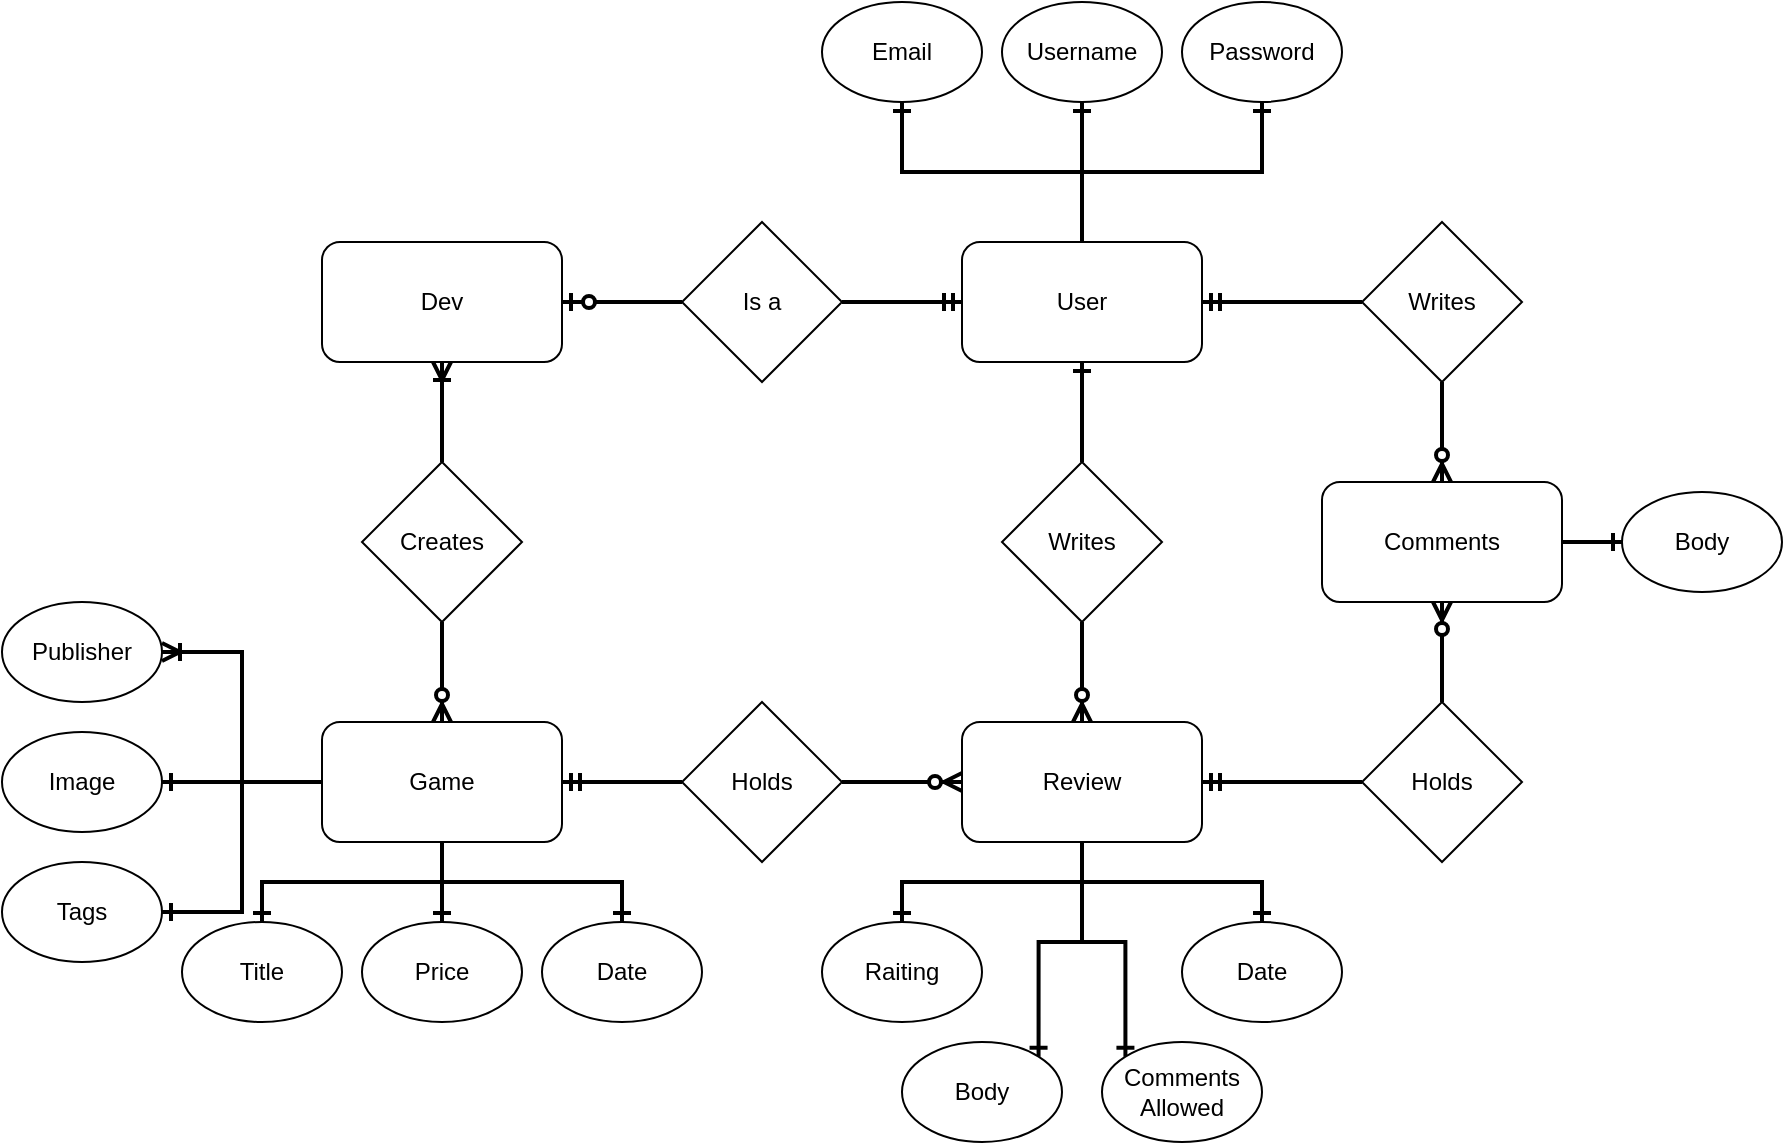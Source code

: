 <mxfile version="13.0.9" type="google"><diagram id="o8FBVhaMWKJRmKj2pIFZ" name="Page-1"><mxGraphModel dx="2426" dy="1279" grid="1" gridSize="10" guides="1" tooltips="1" connect="1" arrows="1" fold="1" page="1" pageScale="1" pageWidth="1100" pageHeight="850" math="0" shadow="0"><root><mxCell id="0"/><mxCell id="1" parent="0"/><mxCell id="YRBjd4z99ppA7Azv6a3W-59" style="edgeStyle=orthogonalEdgeStyle;rounded=0;orthogonalLoop=1;jettySize=auto;html=1;entryX=0.5;entryY=1;entryDx=0;entryDy=0;endArrow=ERone;endFill=0;strokeColor=#000000;strokeWidth=2;" edge="1" parent="1" source="YRBjd4z99ppA7Azv6a3W-1" target="YRBjd4z99ppA7Azv6a3W-28"><mxGeometry relative="1" as="geometry"/></mxCell><mxCell id="YRBjd4z99ppA7Azv6a3W-60" style="edgeStyle=orthogonalEdgeStyle;rounded=0;orthogonalLoop=1;jettySize=auto;html=1;entryX=0.5;entryY=1;entryDx=0;entryDy=0;endArrow=ERone;endFill=0;strokeColor=#000000;strokeWidth=2;" edge="1" parent="1" source="YRBjd4z99ppA7Azv6a3W-1" target="YRBjd4z99ppA7Azv6a3W-27"><mxGeometry relative="1" as="geometry"/></mxCell><mxCell id="YRBjd4z99ppA7Azv6a3W-61" style="edgeStyle=orthogonalEdgeStyle;rounded=0;orthogonalLoop=1;jettySize=auto;html=1;entryX=0.5;entryY=1;entryDx=0;entryDy=0;endArrow=ERone;endFill=0;strokeColor=#000000;strokeWidth=2;" edge="1" parent="1" source="YRBjd4z99ppA7Azv6a3W-1" target="YRBjd4z99ppA7Azv6a3W-29"><mxGeometry relative="1" as="geometry"/></mxCell><mxCell id="YRBjd4z99ppA7Azv6a3W-1" value="User" style="rounded=1;whiteSpace=wrap;html=1;" vertex="1" parent="1"><mxGeometry x="585" y="260" width="120" height="60" as="geometry"/></mxCell><mxCell id="YRBjd4z99ppA7Azv6a3W-63" style="edgeStyle=orthogonalEdgeStyle;rounded=0;orthogonalLoop=1;jettySize=auto;html=1;entryX=0;entryY=0;entryDx=0;entryDy=0;endArrow=ERone;endFill=0;strokeColor=#000000;strokeWidth=2;" edge="1" parent="1" source="YRBjd4z99ppA7Azv6a3W-2" target="YRBjd4z99ppA7Azv6a3W-31"><mxGeometry relative="1" as="geometry"/></mxCell><mxCell id="YRBjd4z99ppA7Azv6a3W-64" style="edgeStyle=orthogonalEdgeStyle;rounded=0;orthogonalLoop=1;jettySize=auto;html=1;entryX=0.5;entryY=0;entryDx=0;entryDy=0;endArrow=ERone;endFill=0;strokeColor=#000000;strokeWidth=2;" edge="1" parent="1" source="YRBjd4z99ppA7Azv6a3W-2" target="YRBjd4z99ppA7Azv6a3W-33"><mxGeometry relative="1" as="geometry"/></mxCell><mxCell id="YRBjd4z99ppA7Azv6a3W-65" style="edgeStyle=orthogonalEdgeStyle;rounded=0;orthogonalLoop=1;jettySize=auto;html=1;entryX=1;entryY=0;entryDx=0;entryDy=0;endArrow=ERone;endFill=0;strokeColor=#000000;strokeWidth=2;" edge="1" parent="1" source="YRBjd4z99ppA7Azv6a3W-2" target="YRBjd4z99ppA7Azv6a3W-47"><mxGeometry relative="1" as="geometry"/></mxCell><mxCell id="YRBjd4z99ppA7Azv6a3W-66" style="edgeStyle=orthogonalEdgeStyle;rounded=0;orthogonalLoop=1;jettySize=auto;html=1;entryX=0.5;entryY=0;entryDx=0;entryDy=0;endArrow=ERone;endFill=0;strokeColor=#000000;strokeWidth=2;" edge="1" parent="1" source="YRBjd4z99ppA7Azv6a3W-2" target="YRBjd4z99ppA7Azv6a3W-32"><mxGeometry relative="1" as="geometry"/></mxCell><mxCell id="YRBjd4z99ppA7Azv6a3W-2" value="Review" style="rounded=1;whiteSpace=wrap;html=1;" vertex="1" parent="1"><mxGeometry x="585" y="500" width="120" height="60" as="geometry"/></mxCell><mxCell id="YRBjd4z99ppA7Azv6a3W-6" style="edgeStyle=orthogonalEdgeStyle;rounded=0;orthogonalLoop=1;jettySize=auto;html=1;entryX=0;entryY=0.5;entryDx=0;entryDy=0;endArrow=ERzeroToMany;endFill=1;strokeWidth=1;strokeColor=none;" edge="1" parent="1" source="YRBjd4z99ppA7Azv6a3W-3" target="YRBjd4z99ppA7Azv6a3W-2"><mxGeometry relative="1" as="geometry"/></mxCell><mxCell id="YRBjd4z99ppA7Azv6a3W-53" style="edgeStyle=orthogonalEdgeStyle;rounded=0;orthogonalLoop=1;jettySize=auto;html=1;entryX=1;entryY=0.5;entryDx=0;entryDy=0;endArrow=ERoneToMany;endFill=0;strokeColor=#000000;strokeWidth=2;" edge="1" parent="1" source="YRBjd4z99ppA7Azv6a3W-3" target="YRBjd4z99ppA7Azv6a3W-48"><mxGeometry relative="1" as="geometry"/></mxCell><mxCell id="YRBjd4z99ppA7Azv6a3W-54" style="edgeStyle=orthogonalEdgeStyle;rounded=0;orthogonalLoop=1;jettySize=auto;html=1;entryX=1;entryY=0.5;entryDx=0;entryDy=0;endArrow=ERone;endFill=0;strokeColor=#000000;strokeWidth=2;" edge="1" parent="1" source="YRBjd4z99ppA7Azv6a3W-3" target="YRBjd4z99ppA7Azv6a3W-51"><mxGeometry relative="1" as="geometry"/></mxCell><mxCell id="YRBjd4z99ppA7Azv6a3W-55" style="edgeStyle=orthogonalEdgeStyle;rounded=0;orthogonalLoop=1;jettySize=auto;html=1;entryX=1;entryY=0.5;entryDx=0;entryDy=0;endArrow=ERone;endFill=0;strokeColor=#000000;strokeWidth=2;" edge="1" parent="1" source="YRBjd4z99ppA7Azv6a3W-3" target="YRBjd4z99ppA7Azv6a3W-50"><mxGeometry relative="1" as="geometry"/></mxCell><mxCell id="YRBjd4z99ppA7Azv6a3W-56" style="edgeStyle=orthogonalEdgeStyle;rounded=0;orthogonalLoop=1;jettySize=auto;html=1;entryX=0.5;entryY=0;entryDx=0;entryDy=0;endArrow=ERone;endFill=0;strokeColor=#000000;strokeWidth=2;" edge="1" parent="1" source="YRBjd4z99ppA7Azv6a3W-3" target="YRBjd4z99ppA7Azv6a3W-36"><mxGeometry relative="1" as="geometry"/></mxCell><mxCell id="YRBjd4z99ppA7Azv6a3W-57" style="edgeStyle=orthogonalEdgeStyle;rounded=0;orthogonalLoop=1;jettySize=auto;html=1;entryX=0.5;entryY=0;entryDx=0;entryDy=0;endArrow=ERone;endFill=0;strokeColor=#000000;strokeWidth=2;" edge="1" parent="1" source="YRBjd4z99ppA7Azv6a3W-3" target="YRBjd4z99ppA7Azv6a3W-35"><mxGeometry relative="1" as="geometry"/></mxCell><mxCell id="YRBjd4z99ppA7Azv6a3W-58" style="edgeStyle=orthogonalEdgeStyle;rounded=0;orthogonalLoop=1;jettySize=auto;html=1;entryX=0.5;entryY=0;entryDx=0;entryDy=0;endArrow=ERone;endFill=0;strokeColor=#000000;strokeWidth=2;" edge="1" parent="1" source="YRBjd4z99ppA7Azv6a3W-3" target="YRBjd4z99ppA7Azv6a3W-37"><mxGeometry relative="1" as="geometry"/></mxCell><mxCell id="YRBjd4z99ppA7Azv6a3W-3" value="Game" style="rounded=1;whiteSpace=wrap;html=1;" vertex="1" parent="1"><mxGeometry x="265" y="500" width="120" height="60" as="geometry"/></mxCell><mxCell id="YRBjd4z99ppA7Azv6a3W-4" value="Dev" style="rounded=1;whiteSpace=wrap;html=1;" vertex="1" parent="1"><mxGeometry x="265" y="260" width="120" height="60" as="geometry"/></mxCell><mxCell id="YRBjd4z99ppA7Azv6a3W-15" style="edgeStyle=orthogonalEdgeStyle;rounded=0;orthogonalLoop=1;jettySize=auto;html=1;endArrow=ERzeroToMany;endFill=1;strokeColor=#000000;strokeWidth=2;" edge="1" parent="1" source="YRBjd4z99ppA7Azv6a3W-10" target="YRBjd4z99ppA7Azv6a3W-3"><mxGeometry relative="1" as="geometry"/></mxCell><mxCell id="YRBjd4z99ppA7Azv6a3W-25" style="edgeStyle=orthogonalEdgeStyle;rounded=0;orthogonalLoop=1;jettySize=auto;html=1;entryX=0.5;entryY=1;entryDx=0;entryDy=0;endArrow=ERoneToMany;endFill=0;strokeColor=#000000;strokeWidth=2;" edge="1" parent="1" source="YRBjd4z99ppA7Azv6a3W-10" target="YRBjd4z99ppA7Azv6a3W-4"><mxGeometry relative="1" as="geometry"/></mxCell><mxCell id="YRBjd4z99ppA7Azv6a3W-10" value="Creates" style="rhombus;whiteSpace=wrap;html=1;" vertex="1" parent="1"><mxGeometry x="285" y="370" width="80" height="80" as="geometry"/></mxCell><mxCell id="YRBjd4z99ppA7Azv6a3W-16" style="edgeStyle=orthogonalEdgeStyle;rounded=0;orthogonalLoop=1;jettySize=auto;html=1;entryX=0.5;entryY=0;entryDx=0;entryDy=0;endArrow=ERzeroToMany;endFill=1;strokeColor=#000000;strokeWidth=2;" edge="1" parent="1" source="YRBjd4z99ppA7Azv6a3W-11" target="YRBjd4z99ppA7Azv6a3W-2"><mxGeometry relative="1" as="geometry"/></mxCell><mxCell id="YRBjd4z99ppA7Azv6a3W-26" style="edgeStyle=orthogonalEdgeStyle;rounded=0;orthogonalLoop=1;jettySize=auto;html=1;entryX=0.5;entryY=1;entryDx=0;entryDy=0;endArrow=ERone;endFill=0;strokeColor=#000000;strokeWidth=2;" edge="1" parent="1" source="YRBjd4z99ppA7Azv6a3W-11" target="YRBjd4z99ppA7Azv6a3W-1"><mxGeometry relative="1" as="geometry"/></mxCell><mxCell id="YRBjd4z99ppA7Azv6a3W-11" value="Writes" style="rhombus;whiteSpace=wrap;html=1;" vertex="1" parent="1"><mxGeometry x="605" y="370" width="80" height="80" as="geometry"/></mxCell><mxCell id="YRBjd4z99ppA7Azv6a3W-19" style="edgeStyle=orthogonalEdgeStyle;rounded=0;orthogonalLoop=1;jettySize=auto;html=1;exitX=1;exitY=0.5;exitDx=0;exitDy=0;entryX=0;entryY=0.5;entryDx=0;entryDy=0;endArrow=ERmandOne;endFill=0;strokeColor=#000000;strokeWidth=2;" edge="1" parent="1" source="YRBjd4z99ppA7Azv6a3W-12" target="YRBjd4z99ppA7Azv6a3W-1"><mxGeometry relative="1" as="geometry"/></mxCell><mxCell id="YRBjd4z99ppA7Azv6a3W-21" style="edgeStyle=orthogonalEdgeStyle;rounded=0;orthogonalLoop=1;jettySize=auto;html=1;exitX=0;exitY=0.5;exitDx=0;exitDy=0;entryX=1;entryY=0.5;entryDx=0;entryDy=0;endArrow=ERzeroToOne;endFill=1;strokeColor=#000000;strokeWidth=2;" edge="1" parent="1" source="YRBjd4z99ppA7Azv6a3W-12" target="YRBjd4z99ppA7Azv6a3W-4"><mxGeometry relative="1" as="geometry"/></mxCell><mxCell id="YRBjd4z99ppA7Azv6a3W-12" value="Is a" style="rhombus;whiteSpace=wrap;html=1;" vertex="1" parent="1"><mxGeometry x="445" y="250" width="80" height="80" as="geometry"/></mxCell><mxCell id="YRBjd4z99ppA7Azv6a3W-17" style="edgeStyle=orthogonalEdgeStyle;rounded=0;orthogonalLoop=1;jettySize=auto;html=1;entryX=0;entryY=0.5;entryDx=0;entryDy=0;endArrow=ERzeroToMany;endFill=1;strokeColor=#000000;strokeWidth=2;" edge="1" parent="1" source="YRBjd4z99ppA7Azv6a3W-13" target="YRBjd4z99ppA7Azv6a3W-2"><mxGeometry relative="1" as="geometry"/></mxCell><mxCell id="YRBjd4z99ppA7Azv6a3W-23" style="edgeStyle=orthogonalEdgeStyle;rounded=0;orthogonalLoop=1;jettySize=auto;html=1;endArrow=ERmandOne;endFill=0;strokeColor=#000000;strokeWidth=2;" edge="1" parent="1" source="YRBjd4z99ppA7Azv6a3W-13"><mxGeometry relative="1" as="geometry"><mxPoint x="385" y="530" as="targetPoint"/></mxGeometry></mxCell><mxCell id="YRBjd4z99ppA7Azv6a3W-13" value="Holds" style="rhombus;whiteSpace=wrap;html=1;" vertex="1" parent="1"><mxGeometry x="445" y="490" width="80" height="80" as="geometry"/></mxCell><mxCell id="YRBjd4z99ppA7Azv6a3W-27" value="Username" style="ellipse;whiteSpace=wrap;html=1;" vertex="1" parent="1"><mxGeometry x="605" y="140" width="80" height="50" as="geometry"/></mxCell><mxCell id="YRBjd4z99ppA7Azv6a3W-28" value="Email" style="ellipse;whiteSpace=wrap;html=1;" vertex="1" parent="1"><mxGeometry x="515" y="140" width="80" height="50" as="geometry"/></mxCell><mxCell id="YRBjd4z99ppA7Azv6a3W-29" value="Password" style="ellipse;whiteSpace=wrap;html=1;" vertex="1" parent="1"><mxGeometry x="695" y="140" width="80" height="50" as="geometry"/></mxCell><mxCell id="YRBjd4z99ppA7Azv6a3W-31" value="Comments&lt;br&gt;Allowed" style="ellipse;whiteSpace=wrap;html=1;" vertex="1" parent="1"><mxGeometry x="655" y="660" width="80" height="50" as="geometry"/></mxCell><mxCell id="YRBjd4z99ppA7Azv6a3W-32" value="Raiting" style="ellipse;whiteSpace=wrap;html=1;" vertex="1" parent="1"><mxGeometry x="515" y="600" width="80" height="50" as="geometry"/></mxCell><mxCell id="YRBjd4z99ppA7Azv6a3W-33" value="Date" style="ellipse;whiteSpace=wrap;html=1;" vertex="1" parent="1"><mxGeometry x="695" y="600" width="80" height="50" as="geometry"/></mxCell><mxCell id="YRBjd4z99ppA7Azv6a3W-35" value="Price" style="ellipse;whiteSpace=wrap;html=1;" vertex="1" parent="1"><mxGeometry x="285" y="600" width="80" height="50" as="geometry"/></mxCell><mxCell id="YRBjd4z99ppA7Azv6a3W-36" value="Title" style="ellipse;whiteSpace=wrap;html=1;" vertex="1" parent="1"><mxGeometry x="195" y="600" width="80" height="50" as="geometry"/></mxCell><mxCell id="YRBjd4z99ppA7Azv6a3W-37" value="Date" style="ellipse;whiteSpace=wrap;html=1;" vertex="1" parent="1"><mxGeometry x="375" y="600" width="80" height="50" as="geometry"/></mxCell><mxCell id="YRBjd4z99ppA7Azv6a3W-62" style="edgeStyle=orthogonalEdgeStyle;rounded=0;orthogonalLoop=1;jettySize=auto;html=1;endArrow=ERone;endFill=0;strokeColor=#000000;strokeWidth=2;" edge="1" parent="1" source="YRBjd4z99ppA7Azv6a3W-38" target="YRBjd4z99ppA7Azv6a3W-46"><mxGeometry relative="1" as="geometry"/></mxCell><mxCell id="YRBjd4z99ppA7Azv6a3W-38" value="Comments" style="rounded=1;whiteSpace=wrap;html=1;" vertex="1" parent="1"><mxGeometry x="765" y="380" width="120" height="60" as="geometry"/></mxCell><mxCell id="YRBjd4z99ppA7Azv6a3W-42" style="edgeStyle=orthogonalEdgeStyle;rounded=0;orthogonalLoop=1;jettySize=auto;html=1;entryX=1;entryY=0.5;entryDx=0;entryDy=0;endArrow=ERmandOne;endFill=0;strokeColor=#000000;strokeWidth=2;" edge="1" parent="1" source="YRBjd4z99ppA7Azv6a3W-39" target="YRBjd4z99ppA7Azv6a3W-2"><mxGeometry relative="1" as="geometry"/></mxCell><mxCell id="YRBjd4z99ppA7Azv6a3W-43" style="edgeStyle=orthogonalEdgeStyle;rounded=0;orthogonalLoop=1;jettySize=auto;html=1;entryX=0.5;entryY=1;entryDx=0;entryDy=0;endArrow=ERzeroToMany;endFill=1;strokeColor=#000000;strokeWidth=2;" edge="1" parent="1" source="YRBjd4z99ppA7Azv6a3W-39" target="YRBjd4z99ppA7Azv6a3W-38"><mxGeometry relative="1" as="geometry"/></mxCell><mxCell id="YRBjd4z99ppA7Azv6a3W-39" value="Holds" style="rhombus;whiteSpace=wrap;html=1;" vertex="1" parent="1"><mxGeometry x="785" y="490" width="80" height="80" as="geometry"/></mxCell><mxCell id="YRBjd4z99ppA7Azv6a3W-44" style="edgeStyle=orthogonalEdgeStyle;rounded=0;orthogonalLoop=1;jettySize=auto;html=1;entryX=1;entryY=0.5;entryDx=0;entryDy=0;endArrow=ERmandOne;endFill=0;strokeColor=#000000;strokeWidth=2;" edge="1" parent="1" source="YRBjd4z99ppA7Azv6a3W-40" target="YRBjd4z99ppA7Azv6a3W-1"><mxGeometry relative="1" as="geometry"/></mxCell><mxCell id="YRBjd4z99ppA7Azv6a3W-45" style="edgeStyle=orthogonalEdgeStyle;rounded=0;orthogonalLoop=1;jettySize=auto;html=1;entryX=0.5;entryY=0;entryDx=0;entryDy=0;endArrow=ERzeroToMany;endFill=1;strokeColor=#000000;strokeWidth=2;" edge="1" parent="1" source="YRBjd4z99ppA7Azv6a3W-40" target="YRBjd4z99ppA7Azv6a3W-38"><mxGeometry relative="1" as="geometry"/></mxCell><mxCell id="YRBjd4z99ppA7Azv6a3W-40" value="Writes" style="rhombus;whiteSpace=wrap;html=1;" vertex="1" parent="1"><mxGeometry x="785" y="250" width="80" height="80" as="geometry"/></mxCell><mxCell id="YRBjd4z99ppA7Azv6a3W-46" value="Body" style="ellipse;whiteSpace=wrap;html=1;" vertex="1" parent="1"><mxGeometry x="915" y="385" width="80" height="50" as="geometry"/></mxCell><mxCell id="YRBjd4z99ppA7Azv6a3W-47" value="Body" style="ellipse;whiteSpace=wrap;html=1;" vertex="1" parent="1"><mxGeometry x="555" y="660" width="80" height="50" as="geometry"/></mxCell><mxCell id="YRBjd4z99ppA7Azv6a3W-48" value="Publisher" style="ellipse;whiteSpace=wrap;html=1;" vertex="1" parent="1"><mxGeometry x="105" y="440" width="80" height="50" as="geometry"/></mxCell><mxCell id="YRBjd4z99ppA7Azv6a3W-50" value="Tags" style="ellipse;whiteSpace=wrap;html=1;" vertex="1" parent="1"><mxGeometry x="105" y="570" width="80" height="50" as="geometry"/></mxCell><mxCell id="YRBjd4z99ppA7Azv6a3W-51" value="Image" style="ellipse;whiteSpace=wrap;html=1;" vertex="1" parent="1"><mxGeometry x="105" y="505" width="80" height="50" as="geometry"/></mxCell></root></mxGraphModel></diagram></mxfile>